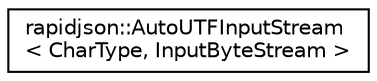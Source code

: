 digraph "Graphical Class Hierarchy"
{
 // INTERACTIVE_SVG=YES
 // LATEX_PDF_SIZE
  edge [fontname="Helvetica",fontsize="10",labelfontname="Helvetica",labelfontsize="10"];
  node [fontname="Helvetica",fontsize="10",shape=record];
  rankdir="LR";
  Node0 [label="rapidjson::AutoUTFInputStream\l\< CharType, InputByteStream \>",height=0.2,width=0.4,color="black", fillcolor="white", style="filled",URL="$classrapidjson_1_1_auto_u_t_f_input_stream.html",tooltip="Input stream wrapper with dynamically bound encoding and automatic encoding detection."];
}

